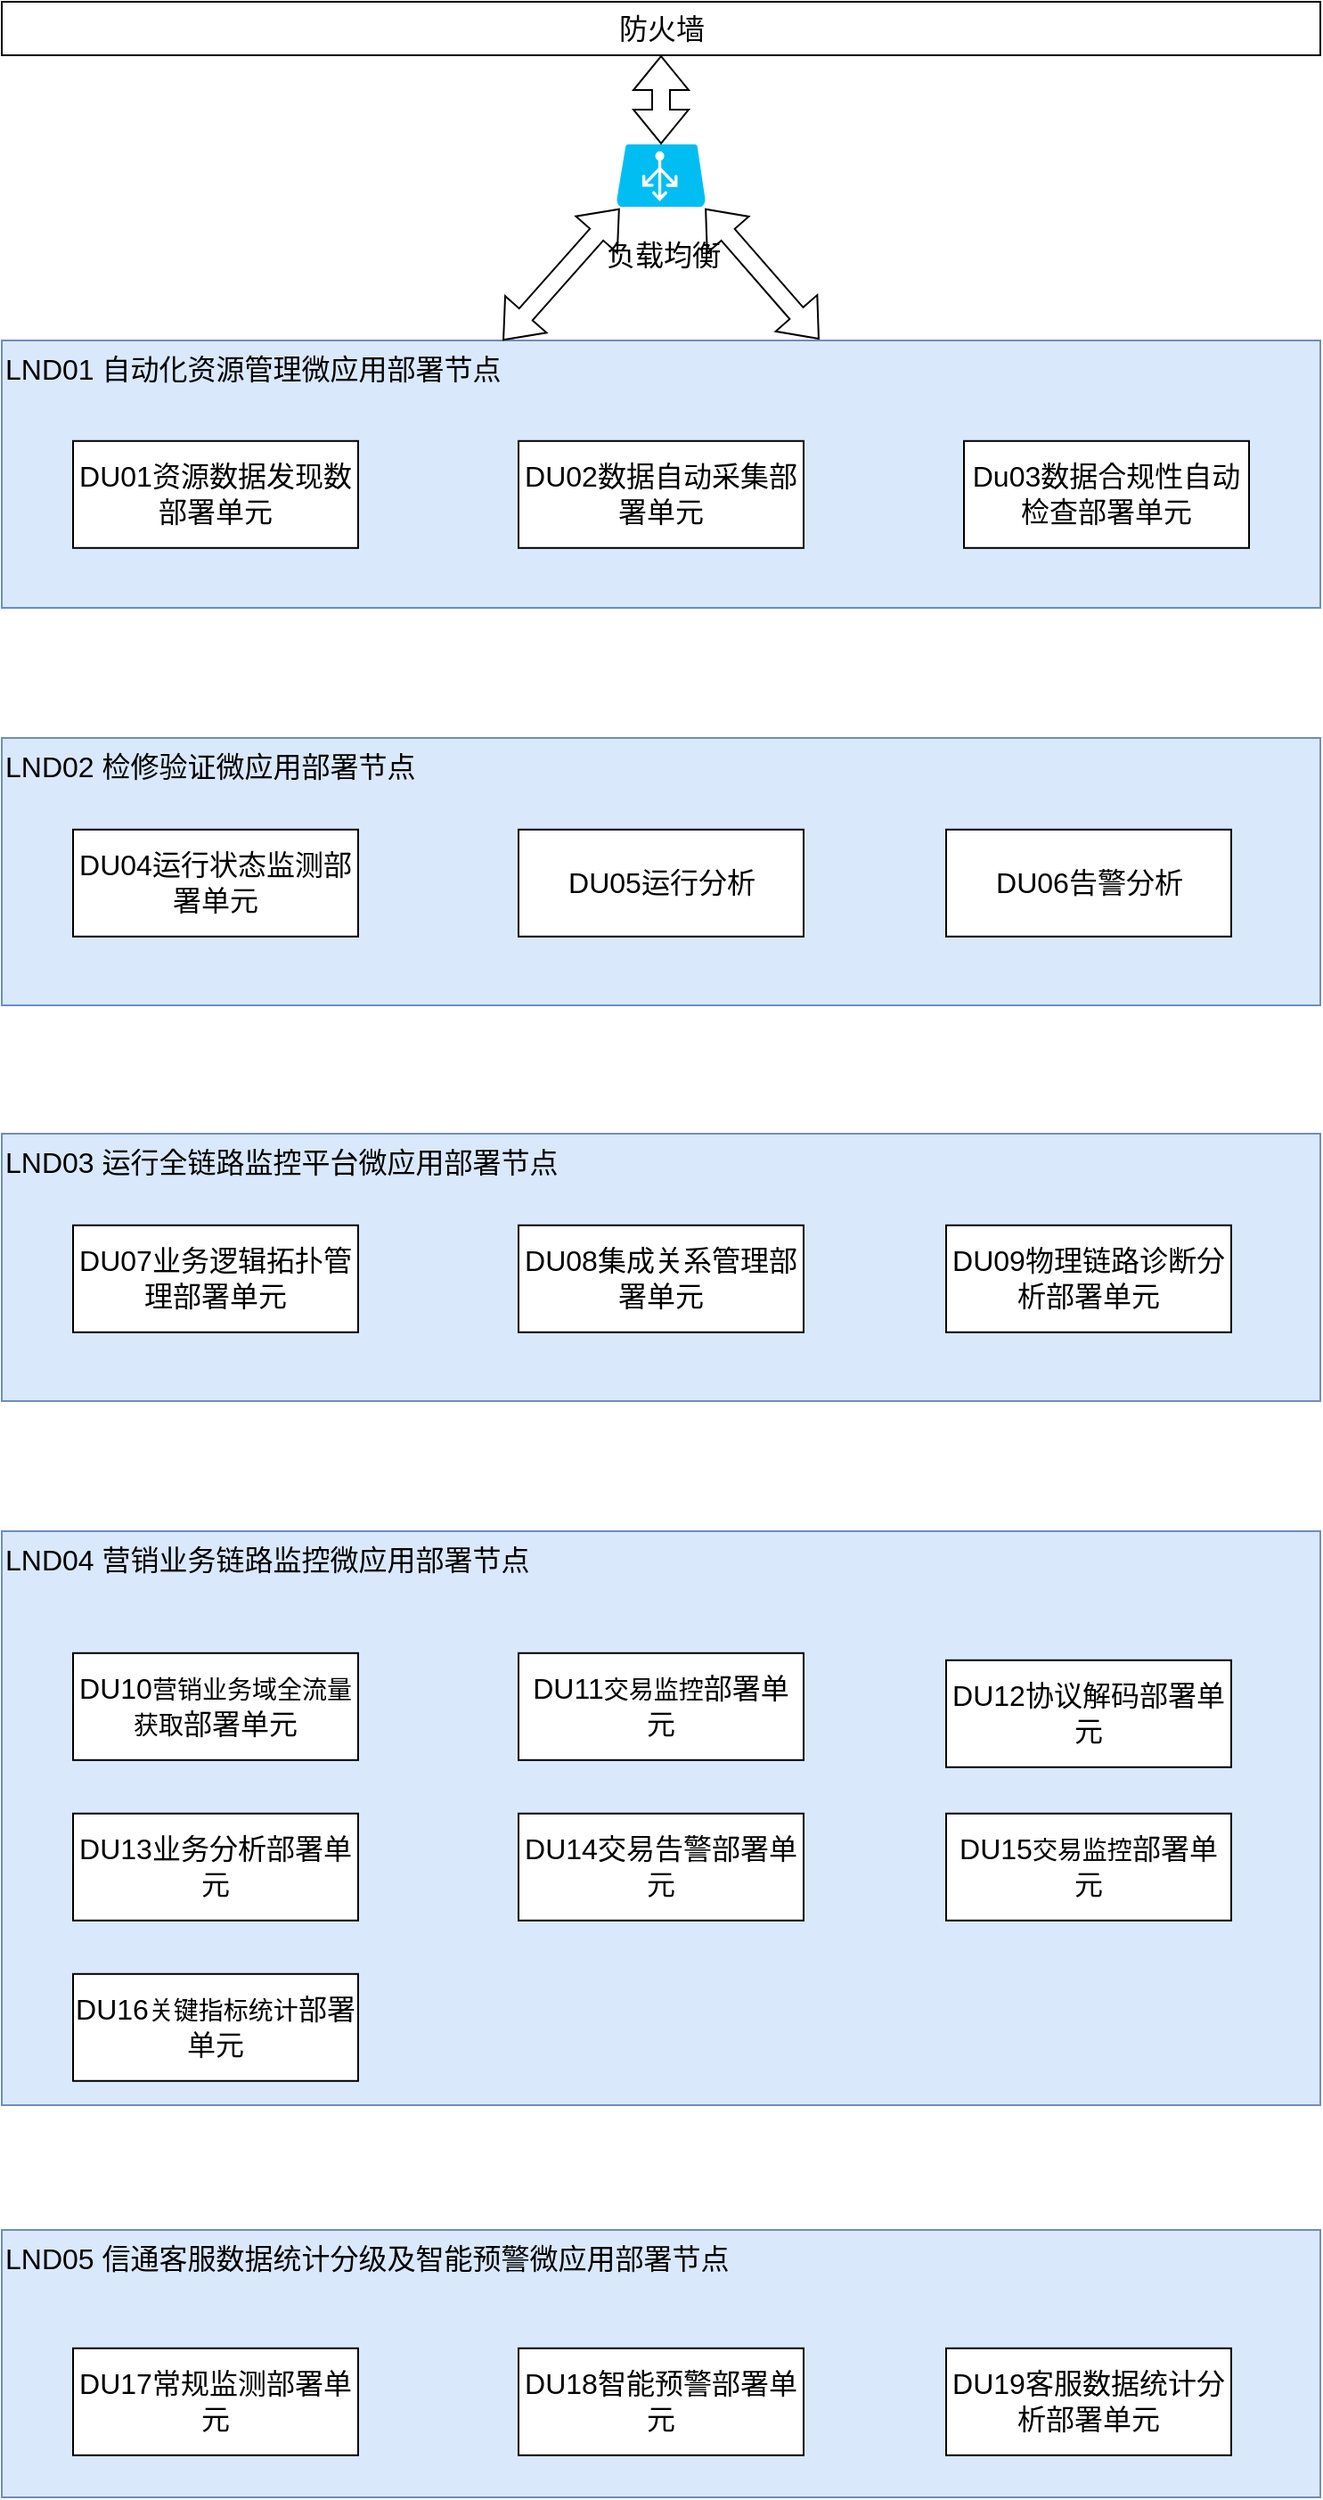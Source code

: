 <mxfile version="20.2.3" type="github">
  <diagram id="8pdpIWsKCT_nU82geBqz" name="第 1 页">
    <mxGraphModel dx="3172" dy="1628" grid="1" gridSize="10" guides="1" tooltips="1" connect="1" arrows="1" fold="1" page="1" pageScale="1" pageWidth="1200" pageHeight="1920" math="0" shadow="0">
      <root>
        <mxCell id="0" />
        <mxCell id="1" parent="0" />
        <mxCell id="gwkrDSP4pzWXLQr14PSH-2" value="LND01 自动化资源管理微应用部署节点" style="html=1;verticalAlign=top;align=left;fontSize=16;fillColor=#dae8fc;strokeColor=#6c8ebf;" vertex="1" parent="1">
          <mxGeometry x="200" y="570" width="740" height="150" as="geometry" />
        </mxCell>
        <mxCell id="gwkrDSP4pzWXLQr14PSH-3" value="LND02 检修验证微应用部署节点" style="html=1;verticalAlign=top;align=left;fontSize=16;fillColor=#dae8fc;strokeColor=#6c8ebf;" vertex="1" parent="1">
          <mxGeometry x="200" y="793" width="740" height="150" as="geometry" />
        </mxCell>
        <mxCell id="gwkrDSP4pzWXLQr14PSH-4" value="LND03 运行全链路监控平台微应用部署节点" style="html=1;verticalAlign=top;align=left;fontSize=16;fillColor=#dae8fc;strokeColor=#6c8ebf;" vertex="1" parent="1">
          <mxGeometry x="200" y="1015" width="740" height="150" as="geometry" />
        </mxCell>
        <mxCell id="gwkrDSP4pzWXLQr14PSH-5" value="LND04 营销业务链路监控微应用部署节点" style="html=1;verticalAlign=top;align=left;fontSize=16;fillColor=#dae8fc;strokeColor=#6c8ebf;" vertex="1" parent="1">
          <mxGeometry x="200" y="1238" width="740" height="322" as="geometry" />
        </mxCell>
        <mxCell id="gwkrDSP4pzWXLQr14PSH-7" value="DU01资源数据发现数部署单元" style="html=1;fontSize=16;whiteSpace=wrap;" vertex="1" parent="1">
          <mxGeometry x="240" y="626.4" width="160" height="60" as="geometry" />
        </mxCell>
        <mxCell id="gwkrDSP4pzWXLQr14PSH-9" value="DU02数据自动采集部署单元" style="html=1;fontSize=16;whiteSpace=wrap;" vertex="1" parent="1">
          <mxGeometry x="490" y="626.4" width="160" height="60" as="geometry" />
        </mxCell>
        <mxCell id="gwkrDSP4pzWXLQr14PSH-10" value="Du03数据合规性自动检查部署单元" style="html=1;fontSize=16;whiteSpace=wrap;" vertex="1" parent="1">
          <mxGeometry x="740" y="626.4" width="160" height="60" as="geometry" />
        </mxCell>
        <mxCell id="gwkrDSP4pzWXLQr14PSH-11" value="DU04运行状态监测部署单元" style="html=1;fontSize=16;whiteSpace=wrap;" vertex="1" parent="1">
          <mxGeometry x="240" y="844.4" width="160" height="60" as="geometry" />
        </mxCell>
        <mxCell id="gwkrDSP4pzWXLQr14PSH-12" value="DU05运行分析" style="html=1;fontSize=16;" vertex="1" parent="1">
          <mxGeometry x="490" y="844.4" width="160" height="60" as="geometry" />
        </mxCell>
        <mxCell id="gwkrDSP4pzWXLQr14PSH-13" value="DU06告警分析" style="html=1;fontSize=16;" vertex="1" parent="1">
          <mxGeometry x="730" y="844.4" width="160" height="60" as="geometry" />
        </mxCell>
        <mxCell id="gwkrDSP4pzWXLQr14PSH-14" value="DU07业务逻辑拓扑管理部署单元" style="html=1;fontSize=16;whiteSpace=wrap;" vertex="1" parent="1">
          <mxGeometry x="240" y="1066.4" width="160" height="60" as="geometry" />
        </mxCell>
        <mxCell id="gwkrDSP4pzWXLQr14PSH-15" value="DU08集成关系管理部署单元" style="html=1;fontSize=16;whiteSpace=wrap;" vertex="1" parent="1">
          <mxGeometry x="490" y="1066.4" width="160" height="60" as="geometry" />
        </mxCell>
        <mxCell id="gwkrDSP4pzWXLQr14PSH-16" value="DU09物理链路诊断分析部署单元" style="html=1;fontSize=16;whiteSpace=wrap;" vertex="1" parent="1">
          <mxGeometry x="730" y="1066.4" width="160" height="60" as="geometry" />
        </mxCell>
        <mxCell id="gwkrDSP4pzWXLQr14PSH-17" value="DU10&lt;span style=&quot;font-family: 方正仿宋_GBK; font-size: 10.5pt; background-color: initial;&quot;&gt;营销业务域全流量获取&lt;/span&gt;&lt;span style=&quot;background-color: initial;&quot;&gt;部署单元&lt;/span&gt;" style="html=1;fontSize=16;whiteSpace=wrap;" vertex="1" parent="1">
          <mxGeometry x="240" y="1306.4" width="160" height="60" as="geometry" />
        </mxCell>
        <mxCell id="gwkrDSP4pzWXLQr14PSH-18" value="DU11&lt;span style=&quot;font-family: 方正仿宋_GBK; font-size: 10.5pt; background-color: initial;&quot;&gt;交易监控&lt;/span&gt;&lt;span style=&quot;background-color: initial;&quot;&gt;部署单元&lt;/span&gt;" style="html=1;fontSize=16;whiteSpace=wrap;" vertex="1" parent="1">
          <mxGeometry x="490" y="1306.4" width="160" height="60" as="geometry" />
        </mxCell>
        <mxCell id="gwkrDSP4pzWXLQr14PSH-29" value="DU12协议解码&lt;span style=&quot;color: rgba(0, 0, 0, 0); font-family: monospace; font-size: 0px; text-align: start;&quot;&gt;%3CmxGraphModel%3E%3Croot%3E%3CmxCell%20id%3D%220%22%2F%3E%3CmxCell%20id%3D%221%22%20parent%3D%220%22%2F%3E%3CmxCell%20id%3D%222%22%20value%3D%22DU11%26lt%3Bspan%20style%3D%26quot%3Bfont-family%3A%20%E6%96%B9%E6%AD%A3%E4%BB%BF%E5%AE%8B_GBK%3B%20font-size%3A%2010.5pt%3B%20background-color%3A%20initial%3B%26quot%3B%26gt%3B%E4%BA%A4%E6%98%93%E7%9B%91%E6%8E%A7%26lt%3B%2Fspan%26gt%3B%26lt%3Bspan%20style%3D%26quot%3Bbackground-color%3A%20initial%3B%26quot%3B%26gt%3B%E9%83%A8%E7%BD%B2%E5%8D%95%E5%85%83%26lt%3B%2Fspan%26gt%3B%22%20style%3D%22html%3D1%3BfontSize%3D16%3B%22%20vertex%3D%221%22%20parent%3D%221%22%3E%3CmxGeometry%20x%3D%22460%22%20y%3D%221300%22%20width%3D%22220%22%20height%3D%2260%22%20as%3D%22geometry%22%2F%3E%3C%2FmxCell%3E%3C%2Froot%3E%3C%2FmxGraphModel%3E&lt;/span&gt;&lt;span style=&quot;background-color: initial;&quot;&gt;部署单元&lt;/span&gt;" style="html=1;fontSize=16;whiteSpace=wrap;" vertex="1" parent="1">
          <mxGeometry x="730" y="1310.4" width="160" height="60" as="geometry" />
        </mxCell>
        <mxCell id="gwkrDSP4pzWXLQr14PSH-30" value="DU13业务分析&lt;span style=&quot;color: rgba(0, 0, 0, 0); font-family: monospace; font-size: 0px; text-align: start;&quot;&gt;%3CmxGraphModel%3E%3Croot%3E%3CmxCell%20id%3D%220%22%2F%3E%3CmxCell%20id%3D%221%22%20parent%3D%220%22%2F%3E%3CmxCell%20id%3D%222%22%20value%3D%22DU11%26lt%3Bspan%20style%3D%26quot%3Bfont-family%3A%20%E6%96%B9%E6%AD%A3%E4%BB%BF%E5%AE%8B_GBK%3B%20font-size%3A%2010.5pt%3B%20background-color%3A%20initial%3B%26quot%3B%26gt%3B%E4%BA%A4%E6%98%93%E7%9B%91%E6%8E%A7%26lt%3B%2Fspan%26gt%3B%26lt%3Bspan%20style%3D%26quot%3Bbackground-color%3A%20initial%3B%26quot%3B%26gt%3B%E9%83%A8%E7%BD%B2%E5%8D%95%E5%85%83%26lt%3B%2Fspan%26gt%3B%22%20style%3D%22html%3D1%3BfontSize%3D16%3B%22%20vertex%3D%221%22%20parent%3D%221%22%3E%3CmxGeometry%20x%3D%22460%22%20y%3D%221300%22%20width%3D%22220%22%20height%3D%2260%22%20as%3D%22geometry%22%2F%3E%3C%2FmxCell%3E%3C%2Froot%3E%3C%2FmxGraphModel%3E&lt;/span&gt;&lt;span style=&quot;background-color: initial;&quot;&gt;部署单元&lt;/span&gt;" style="html=1;fontSize=16;whiteSpace=wrap;" vertex="1" parent="1">
          <mxGeometry x="240" y="1396.4" width="160" height="60" as="geometry" />
        </mxCell>
        <mxCell id="gwkrDSP4pzWXLQr14PSH-31" value="DU14交易告警&lt;span style=&quot;background-color: initial;&quot;&gt;部署单元&lt;/span&gt;" style="html=1;fontSize=16;whiteSpace=wrap;" vertex="1" parent="1">
          <mxGeometry x="490" y="1396.4" width="160" height="60" as="geometry" />
        </mxCell>
        <mxCell id="gwkrDSP4pzWXLQr14PSH-32" value="DU15&lt;span style=&quot;font-family: 方正仿宋_GBK; font-size: 10.5pt; background-color: initial;&quot;&gt;交易监控&lt;/span&gt;&lt;span style=&quot;background-color: initial; color: rgba(0, 0, 0, 0); font-family: monospace; font-size: 0px; text-align: start;&quot;&gt;%3CmxGraphModel%3E%3Croot%3E%3CmxCell%20id%3D%220%22%2F%3E%3CmxCell%20id%3D%221%22%20parent%3D%220%22%2F%3E%3CmxCell%20id%3D%222%22%20value%3D%22DU11%E4%BA%A4%E6%98%93%E5%91%8A%E8%AD%A6%26lt%3Bspan%20style%3D%26quot%3Bbackground-color%3A%20initial%3B%26quot%3B%26gt%3B%E9%83%A8%E7%BD%B2%E5%8D%95%E5%85%83%26lt%3B%2Fspan%26gt%3B%22%20style%3D%22html%3D1%3BfontSize%3D16%3B%22%20vertex%3D%221%22%20parent%3D%221%22%3E%3CmxGeometry%20x%3D%22450%22%20y%3D%221390%22%20width%3D%22220%22%20height%3D%2260%22%20as%3D%22geometry%22%2F%3E%3C%2FmxCell%3E%3C%2Froot%3E%3C%2FmxGraphModel%3E&lt;/span&gt;&lt;span style=&quot;background-color: initial;&quot;&gt;部署单元&lt;/span&gt;" style="html=1;fontSize=16;whiteSpace=wrap;" vertex="1" parent="1">
          <mxGeometry x="730" y="1396.4" width="160" height="60" as="geometry" />
        </mxCell>
        <mxCell id="gwkrDSP4pzWXLQr14PSH-33" value="DU16&lt;span style=&quot;font-family: 方正仿宋_GBK; font-size: 10.5pt; background-color: initial;&quot;&gt;关键指标统计&lt;/span&gt;&lt;span style=&quot;background-color: initial; color: rgba(0, 0, 0, 0); font-family: monospace; font-size: 0px; text-align: start;&quot;&gt;%3CmxGraphModel%3E%3Croot%3E%3CmxCell%20id%3D%220%22%2F%3E%3CmxCell%20id%3D%221%22%20parent%3D%220%22%2F%3E%3CmxCell%20id%3D%222%22%20value%3D%22DU11%26lt%3Bspan%20style%3D%26quot%3Bfont-family%3A%20%E6%96%B9%E6%AD%A3%E4%BB%BF%E5%AE%8B_GBK%3B%20font-size%3A%2010.5pt%3B%20background-color%3A%20initial%3B%26quot%3B%26gt%3B%E4%BA%A4%E6%98%93%E7%9B%91%E6%8E%A7%26lt%3B%2Fspan%26gt%3B%26lt%3Bspan%20style%3D%26quot%3Bbackground-color%3A%20initial%3B%20color%3A%20rgba(0%2C%200%2C%200%2C%200)%3B%20font-family%3A%20monospace%3B%20font-size%3A%200px%3B%20text-align%3A%20start%3B%26quot%3B%26gt%3B%253CmxGraphModel%253E%253Croot%253E%253CmxCell%2520id%253D%25220%2522%252F%253E%253CmxCell%2520id%253D%25221%2522%2520parent%253D%25220%2522%252F%253E%253CmxCell%2520id%253D%25222%2522%2520value%253D%2522DU11%25E4%25BA%25A4%25E6%2598%2593%25E5%2591%258A%25E8%25AD%25A6%2526lt%253Bspan%2520style%253D%2526quot%253Bbackground-color%253A%2520initial%253B%2526quot%253B%2526gt%253B%25E9%2583%25A8%25E7%25BD%25B2%25E5%258D%2595%25E5%2585%2583%2526lt%253B%252Fspan%2526gt%253B%2522%2520style%253D%2522html%253D1%253BfontSize%253D16%253B%2522%2520vertex%253D%25221%2522%2520parent%253D%25221%2522%253E%253CmxGeometry%2520x%253D%2522450%2522%2520y%253D%25221390%2522%2520width%253D%2522220%2522%2520height%253D%252260%2522%2520as%253D%2522geometry%2522%252F%253E%253C%252FmxCell%253E%253C%252Froot%253E%253C%252FmxGraphModel%253E%26lt%3B%2Fspan%26gt%3B%26lt%3Bspan%20style%3D%26quot%3Bbackground-color%3A%20initial%3B%26quot%3B%26gt%3B%E9%83%A8%E7%BD%B2%E5%8D%95%E5%85%83%26lt%3B%2Fspan%26gt%3B%22%20style%3D%22html%3D1%3BfontSize%3D16%3B%22%20vertex%3D%221%22%20parent%3D%221%22%3E%3CmxGeometry%20x%3D%22700%22%20y%3D%221390%22%20width%3D%22220%22%20height%3D%2260%22%20as%3D%22geometry%22%2F%3E%3C%2FmxCell%3E%3C%2Froot%3E%3C%2FmxGraphModel%3E&lt;/span&gt;&lt;span style=&quot;background-color: initial; color: rgba(0, 0, 0, 0); font-family: monospace; font-size: 0px; text-align: start;&quot;&gt;%3CmxGraphModel%3E%3Croot%3E%3CmxCell%20id%3D%220%22%2F%3E%3CmxCell%20id%3D%221%22%20parent%3D%220%22%2F%3E%3CmxCell%20id%3D%222%22%20value%3D%22DU11%E4%BA%A4%E6%98%93%E5%91%8A%E8%AD%A6%26lt%3Bspan%20style%3D%26quot%3Bbackground-color%3A%20initial%3B%26quot%3B%26gt%3B%E9%83%A8%E7%BD%B2%E5%8D%95%E5%85%83%26lt%3B%2Fspan%26gt%3B%22%20style%3D%22html%3D1%3BfontSize%3D16%3B%22%20vertex%3D%221%22%20parent%3D%221%22%3E%3CmxGeometry%20x%3D%22450%22%20y%3D%221390%22%20width%3D%22220%22%20height%3D%2260%22%20as%3D%22geometry%22%2F%3E%3C%2FmxCell%3E%3C%2Froot%3E%3C%2FmxGraphModel%3E&lt;/span&gt;&lt;span style=&quot;background-color: initial;&quot;&gt;部署单元&lt;/span&gt;" style="html=1;fontSize=16;whiteSpace=wrap;" vertex="1" parent="1">
          <mxGeometry x="240" y="1486.4" width="160" height="60" as="geometry" />
        </mxCell>
        <mxCell id="gwkrDSP4pzWXLQr14PSH-6" value="LND05 信通客服数据统计分级及智能预警微应用部署节点" style="html=1;verticalAlign=top;align=left;fontSize=16;fillColor=#dae8fc;strokeColor=#6c8ebf;" vertex="1" parent="1">
          <mxGeometry x="200" y="1630" width="740" height="150" as="geometry" />
        </mxCell>
        <mxCell id="gwkrDSP4pzWXLQr14PSH-19" value="DU17常规监测部署单元" style="html=1;fontSize=16;whiteSpace=wrap;" vertex="1" parent="1">
          <mxGeometry x="240" y="1696.4" width="160" height="60" as="geometry" />
        </mxCell>
        <mxCell id="gwkrDSP4pzWXLQr14PSH-20" value="DU18智能预警部署单元" style="html=1;fontSize=16;whiteSpace=wrap;" vertex="1" parent="1">
          <mxGeometry x="490" y="1696.4" width="160" height="60" as="geometry" />
        </mxCell>
        <mxCell id="gwkrDSP4pzWXLQr14PSH-21" value="DU19客服数据统计分析部署单元" style="html=1;fontSize=16;whiteSpace=wrap;" vertex="1" parent="1">
          <mxGeometry x="730" y="1696.4" width="160" height="60" as="geometry" />
        </mxCell>
        <mxCell id="gwkrDSP4pzWXLQr14PSH-1" value="防火墙" style="html=1;fontSize=16;" vertex="1" parent="1">
          <mxGeometry x="200" y="380" width="740" height="30" as="geometry" />
        </mxCell>
        <mxCell id="gwkrDSP4pzWXLQr14PSH-22" value="" style="verticalLabelPosition=bottom;html=1;verticalAlign=top;align=center;strokeColor=none;fillColor=#00BEF2;shape=mxgraph.azure.azure_load_balancer;fontSize=16;" vertex="1" parent="1">
          <mxGeometry x="545" y="460" width="50" height="35" as="geometry" />
        </mxCell>
        <mxCell id="gwkrDSP4pzWXLQr14PSH-25" value="" style="shape=flexArrow;endArrow=classic;startArrow=classic;html=1;rounded=0;fontSize=16;exitX=0.5;exitY=0;exitDx=0;exitDy=0;exitPerimeter=0;entryX=0.5;entryY=1;entryDx=0;entryDy=0;" edge="1" parent="1" source="gwkrDSP4pzWXLQr14PSH-22" target="gwkrDSP4pzWXLQr14PSH-1">
          <mxGeometry width="100" height="100" relative="1" as="geometry">
            <mxPoint x="530" y="530" as="sourcePoint" />
            <mxPoint x="630" y="430" as="targetPoint" />
          </mxGeometry>
        </mxCell>
        <mxCell id="gwkrDSP4pzWXLQr14PSH-26" value="" style="shape=flexArrow;endArrow=classic;startArrow=classic;html=1;rounded=0;fontSize=16;exitX=0.379;exitY=-0.016;exitDx=0;exitDy=0;exitPerimeter=0;entryX=0.02;entryY=0.96;entryDx=0;entryDy=0;entryPerimeter=0;" edge="1" parent="1">
          <mxGeometry width="100" height="100" relative="1" as="geometry">
            <mxPoint x="481.2" y="570.0" as="sourcePoint" />
            <mxPoint x="546.74" y="496.0" as="targetPoint" />
          </mxGeometry>
        </mxCell>
        <mxCell id="gwkrDSP4pzWXLQr14PSH-27" value="" style="shape=flexArrow;endArrow=classic;startArrow=classic;html=1;rounded=0;fontSize=16;exitX=0.98;exitY=0.96;exitDx=0;exitDy=0;exitPerimeter=0;entryX=0.619;entryY=-0.02;entryDx=0;entryDy=0;entryPerimeter=0;" edge="1" parent="1">
          <mxGeometry width="100" height="100" relative="1" as="geometry">
            <mxPoint x="594.74" y="496.0" as="sourcePoint" />
            <mxPoint x="658.8" y="569.4" as="targetPoint" />
          </mxGeometry>
        </mxCell>
        <mxCell id="gwkrDSP4pzWXLQr14PSH-34" value="负载均衡" style="text;html=1;align=center;verticalAlign=middle;resizable=0;points=[];autosize=1;strokeColor=none;fillColor=none;fontSize=16;" vertex="1" parent="1">
          <mxGeometry x="525.74" y="507.4" width="90" height="30" as="geometry" />
        </mxCell>
      </root>
    </mxGraphModel>
  </diagram>
</mxfile>
